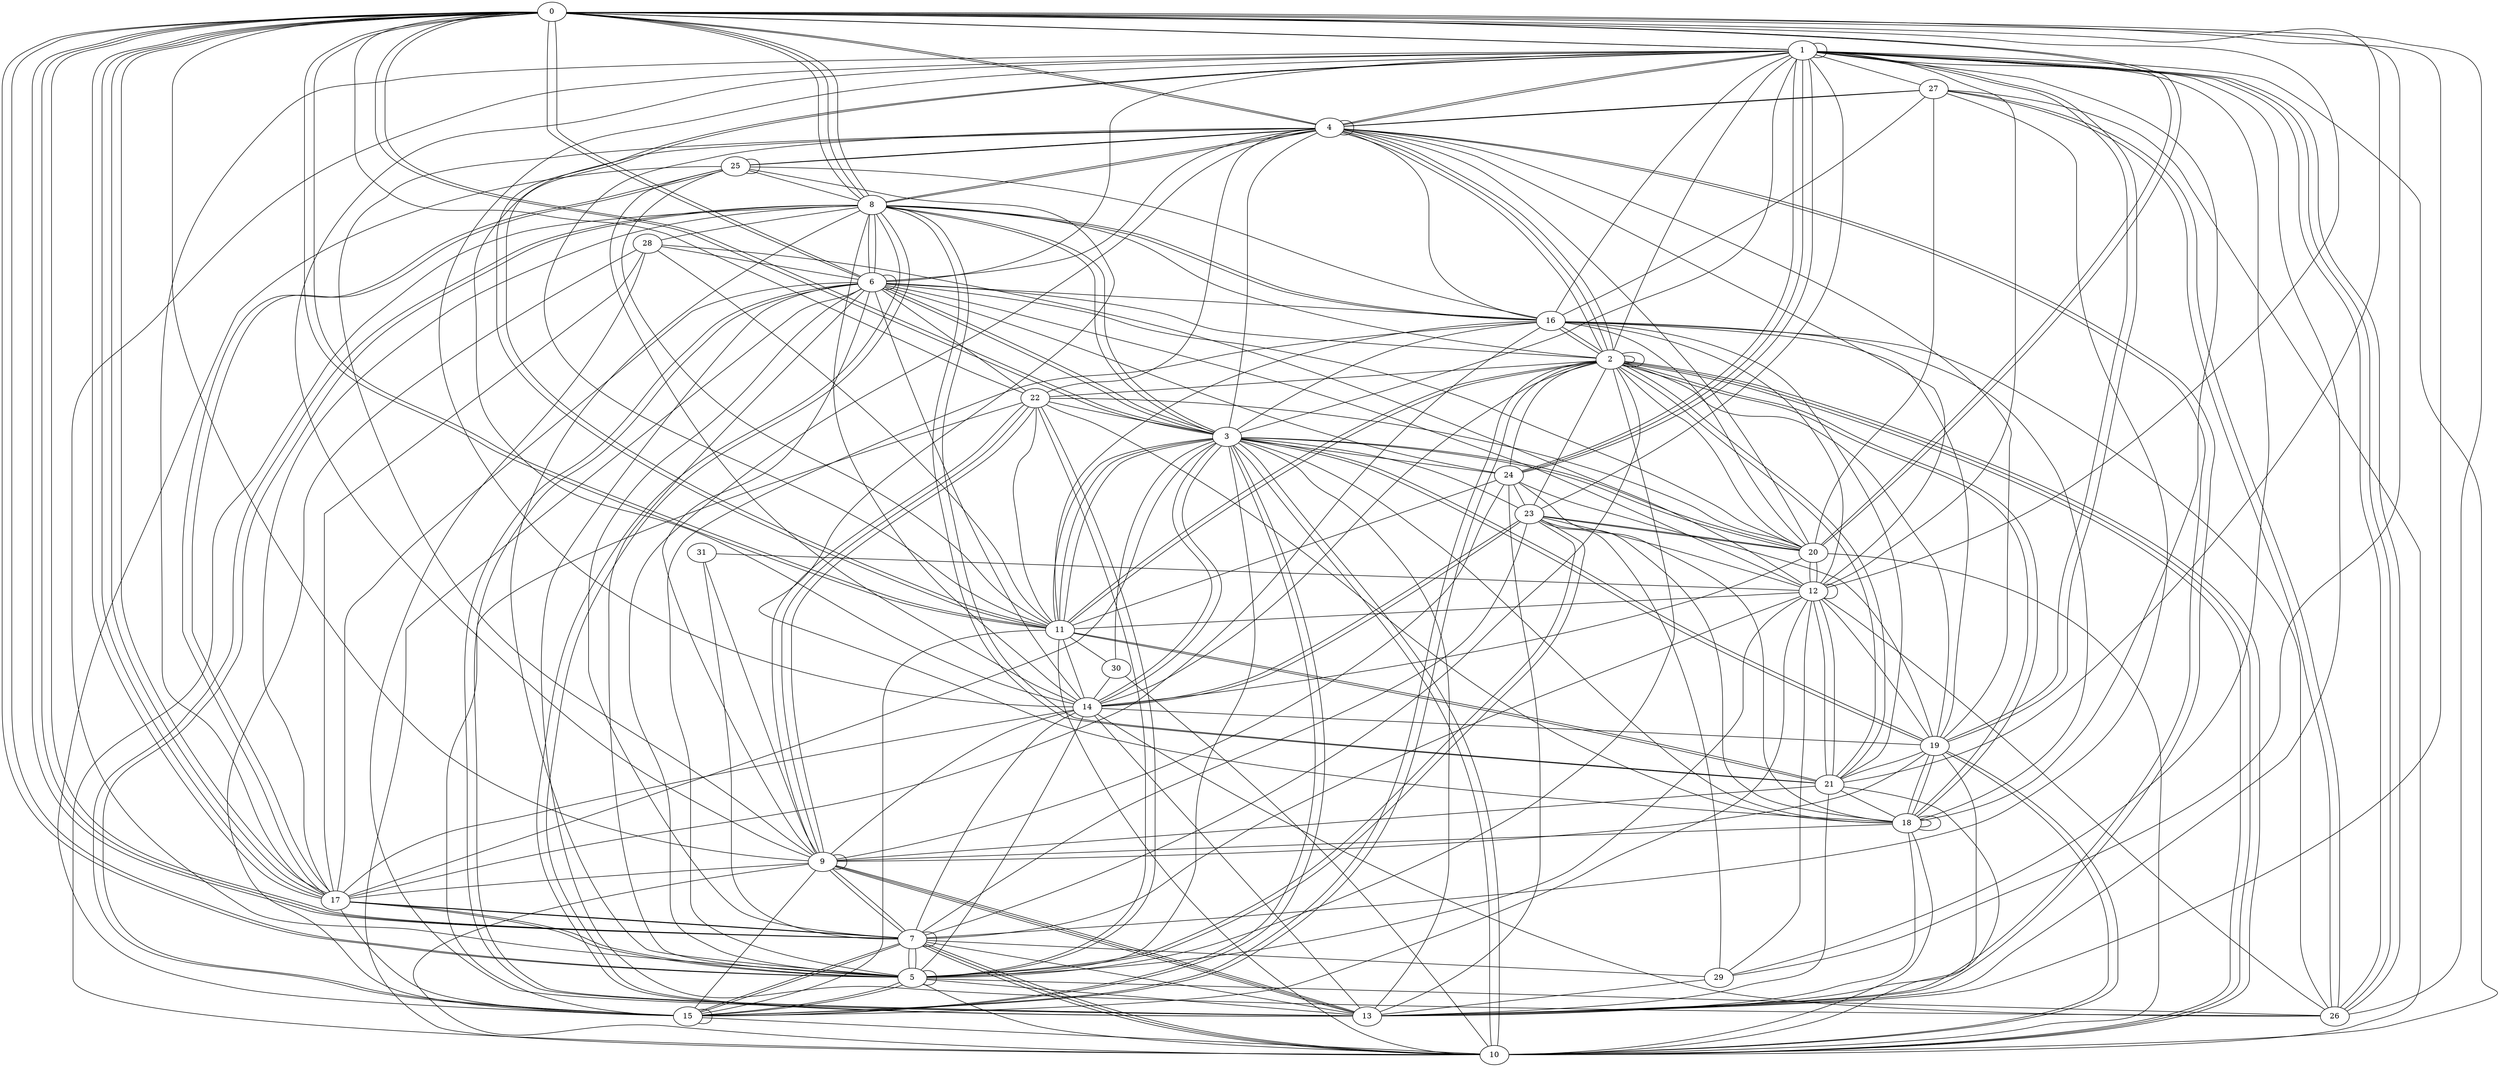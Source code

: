 graph G {
0;
1;
2;
3;
4;
5;
6;
7;
8;
9;
10;
11;
12;
13;
14;
15;
16;
17;
18;
19;
20;
21;
22;
23;
24;
25;
26;
27;
28;
29;
30;
31;
17--25 ;
11--0 ;
5--5 ;
5--23 ;
8--0 ;
17--28 ;
5--15 ;
8--16 ;
7--9 ;
20--6 ;
2--2 ;
11--24 ;
24--1 ;
3--0 ;
2--15 ;
23--3 ;
2--10 ;
5--13 ;
6--3 ;
19--18 ;
10--6 ;
23--14 ;
29--1 ;
4--12 ;
16--17 ;
7--27 ;
27--26 ;
11--2 ;
9--10 ;
14--20 ;
28--11 ;
0--12 ;
20--3 ;
11--22 ;
5--17 ;
31--12 ;
3--17 ;
22--20 ;
2--10 ;
16--25 ;
4--0 ;
4--6 ;
26--12 ;
29--12 ;
0--17 ;
6--2 ;
1--18 ;
2--16 ;
2--11 ;
5--10 ;
16--18 ;
22--5 ;
10--19 ;
16--8 ;
20--16 ;
14--3 ;
26--1 ;
15--25 ;
13--18 ;
4--4 ;
4--25 ;
6--13 ;
28--6 ;
28--13 ;
23--18 ;
20--12 ;
7--23 ;
17--14 ;
15--8 ;
1--13 ;
9--13 ;
1--19 ;
1--26 ;
7--9 ;
12--21 ;
22--9 ;
1--5 ;
1--12 ;
9--1 ;
16--2 ;
2--4 ;
5--7 ;
14--26 ;
0--13 ;
2--10 ;
21--11 ;
7--7 ;
4--2 ;
4--13 ;
3--5 ;
0--6 ;
27--20 ;
13--21 ;
17--25 ;
18--18 ;
23--1 ;
6--12 ;
4--19 ;
23--5 ;
2--8 ;
22--9 ;
24--13 ;
7--0 ;
1--3 ;
13--9 ;
13--14 ;
23--20 ;
17--0 ;
8--5 ;
7--0 ;
12--12 ;
4--1 ;
15--12 ;
2--4 ;
26--1 ;
24--23 ;
27--4 ;
0--3 ;
7--17 ;
5--15 ;
16--11 ;
30--3 ;
0--8 ;
0--4 ;
18--19 ;
23--14 ;
14--5 ;
3--19 ;
15--3 ;
19--21 ;
30--10 ;
25--25 ;
2--21 ;
31--7 ;
22--3 ;
9--4 ;
5--26 ;
3--11 ;
7--29 ;
12--11 ;
8--3 ;
3--10 ;
24--1 ;
4--27 ;
8--28 ;
25--8 ;
21--12 ;
21--8 ;
0--22 ;
0--7 ;
9--0 ;
16--19 ;
4--11 ;
4--25 ;
13--3 ;
23--2 ;
11--15 ;
27--10 ;
29--13 ;
1--2 ;
8--21 ;
2--19 ;
21--0 ;
7--5 ;
15--9 ;
9--14 ;
6--8 ;
8--6 ;
10--1 ;
18--18 ;
18--22 ;
12--28 ;
13--6 ;
14--19 ;
10--3 ;
10--7 ;
15--7 ;
0--17 ;
7--12 ;
14--11 ;
3--24 ;
0--20 ;
8--10 ;
15--17 ;
3--18 ;
4--8 ;
2--2 ;
15--2 ;
15--8 ;
7--10 ;
27--16 ;
25--18 ;
9--17 ;
5--17 ;
4--5 ;
15--10 ;
12--19 ;
19--3 ;
1--14 ;
25--14 ;
22--6 ;
4--1 ;
19--10 ;
1--11 ;
20--3 ;
0--8 ;
10--11 ;
1--27 ;
2--5 ;
21--10 ;
18--2 ;
19--9 ;
22--15 ;
20--2 ;
4--8 ;
2--18 ;
1--0 ;
0--20 ;
29--23 ;
26--0 ;
0--1 ;
6--16 ;
27--26 ;
16--5 ;
21--18 ;
14--3 ;
17--6 ;
17--8 ;
18--24 ;
11--3 ;
14--2 ;
6--9 ;
14--4 ;
11--30 ;
3--6 ;
10--18 ;
17--0 ;
6--0 ;
6--6 ;
10--20 ;
10--7 ;
5--0 ;
1--16 ;
24--19 ;
1--11 ;
5--12 ;
12--20 ;
14--7 ;
22--5 ;
19--1 ;
11--25 ;
7--6 ;
1--1 ;
15--15 ;
24--6 ;
21--11 ;
26--6 ;
12--23 ;
22--9 ;
28--15 ;
8--13 ;
13--4 ;
1--6 ;
16--21 ;
26--16 ;
13--9 ;
13--8 ;
5--6 ;
14--8 ;
13--7 ;
21--2 ;
11--3 ;
4--22 ;
1--24 ;
30--14 ;
0--5 ;
3--16 ;
7--15 ;
0--11 ;
9--9 ;
24--2 ;
20--23 ;
24--9 ;
17--1 ;
3--4 ;
2--22 ;
14--6 ;
29--0 ;
3--15 ;
16--12 ;
18--9 ;
13--19 ;
3--8 ;
4--20 ;
17--7 ;
31--9 ;
21--9 ;
4--16 ;
7--2 ;
}
